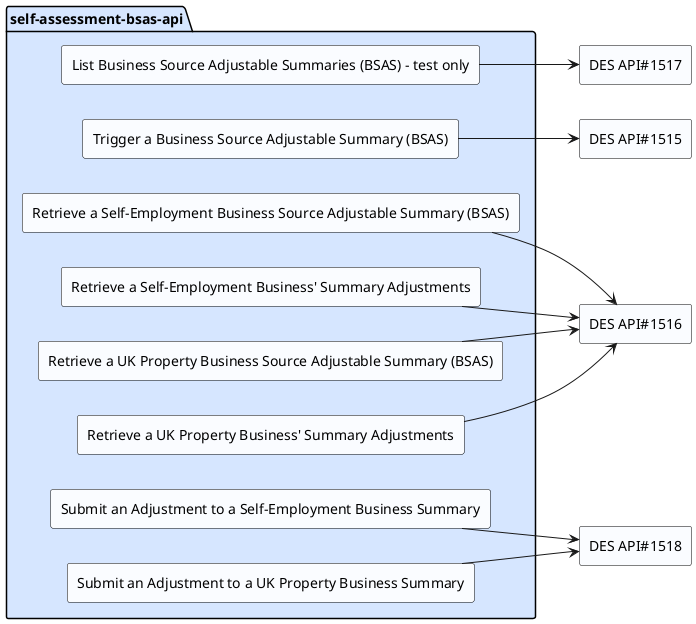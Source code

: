 @startuml
skinparam componentStyle rectangle

left to right direction

skinparam component {
  BackgroundColor #fafcff
  BorderColor black
}

package "self-assessment-bsas-api" #d6e6ff {
[List Business Source Adjustable Summaries (BSAS) - test only]
[Trigger a Business Source Adjustable Summary (BSAS)]
[Retrieve a Self-Employment Business Source Adjustable Summary (BSAS)]
[Retrieve a Self-Employment Business' Summary Adjustments]
[Submit an Adjustment to a Self-Employment Business Summary]
[Retrieve a UK Property Business Source Adjustable Summary (BSAS)]
[Retrieve a UK Property Business' Summary Adjustments]
[Submit an Adjustment to a UK Property Business Summary]
}

[List Business Source Adjustable Summaries (BSAS) - test only]-->[DES API#1517]
[Trigger a Business Source Adjustable Summary (BSAS)]-->[DES API#1515]
[Retrieve a Self-Employment Business Source Adjustable Summary (BSAS)]-->[DES API#1516]
[Retrieve a Self-Employment Business' Summary Adjustments]-->[DES API#1516]
[Submit an Adjustment to a Self-Employment Business Summary]-->[DES API#1518]
[Retrieve a UK Property Business Source Adjustable Summary (BSAS)]-->[DES API#1516]
[Retrieve a UK Property Business' Summary Adjustments]-->[DES API#1516]
[Submit an Adjustment to a UK Property Business Summary]-->[DES API#1518]

@enduml